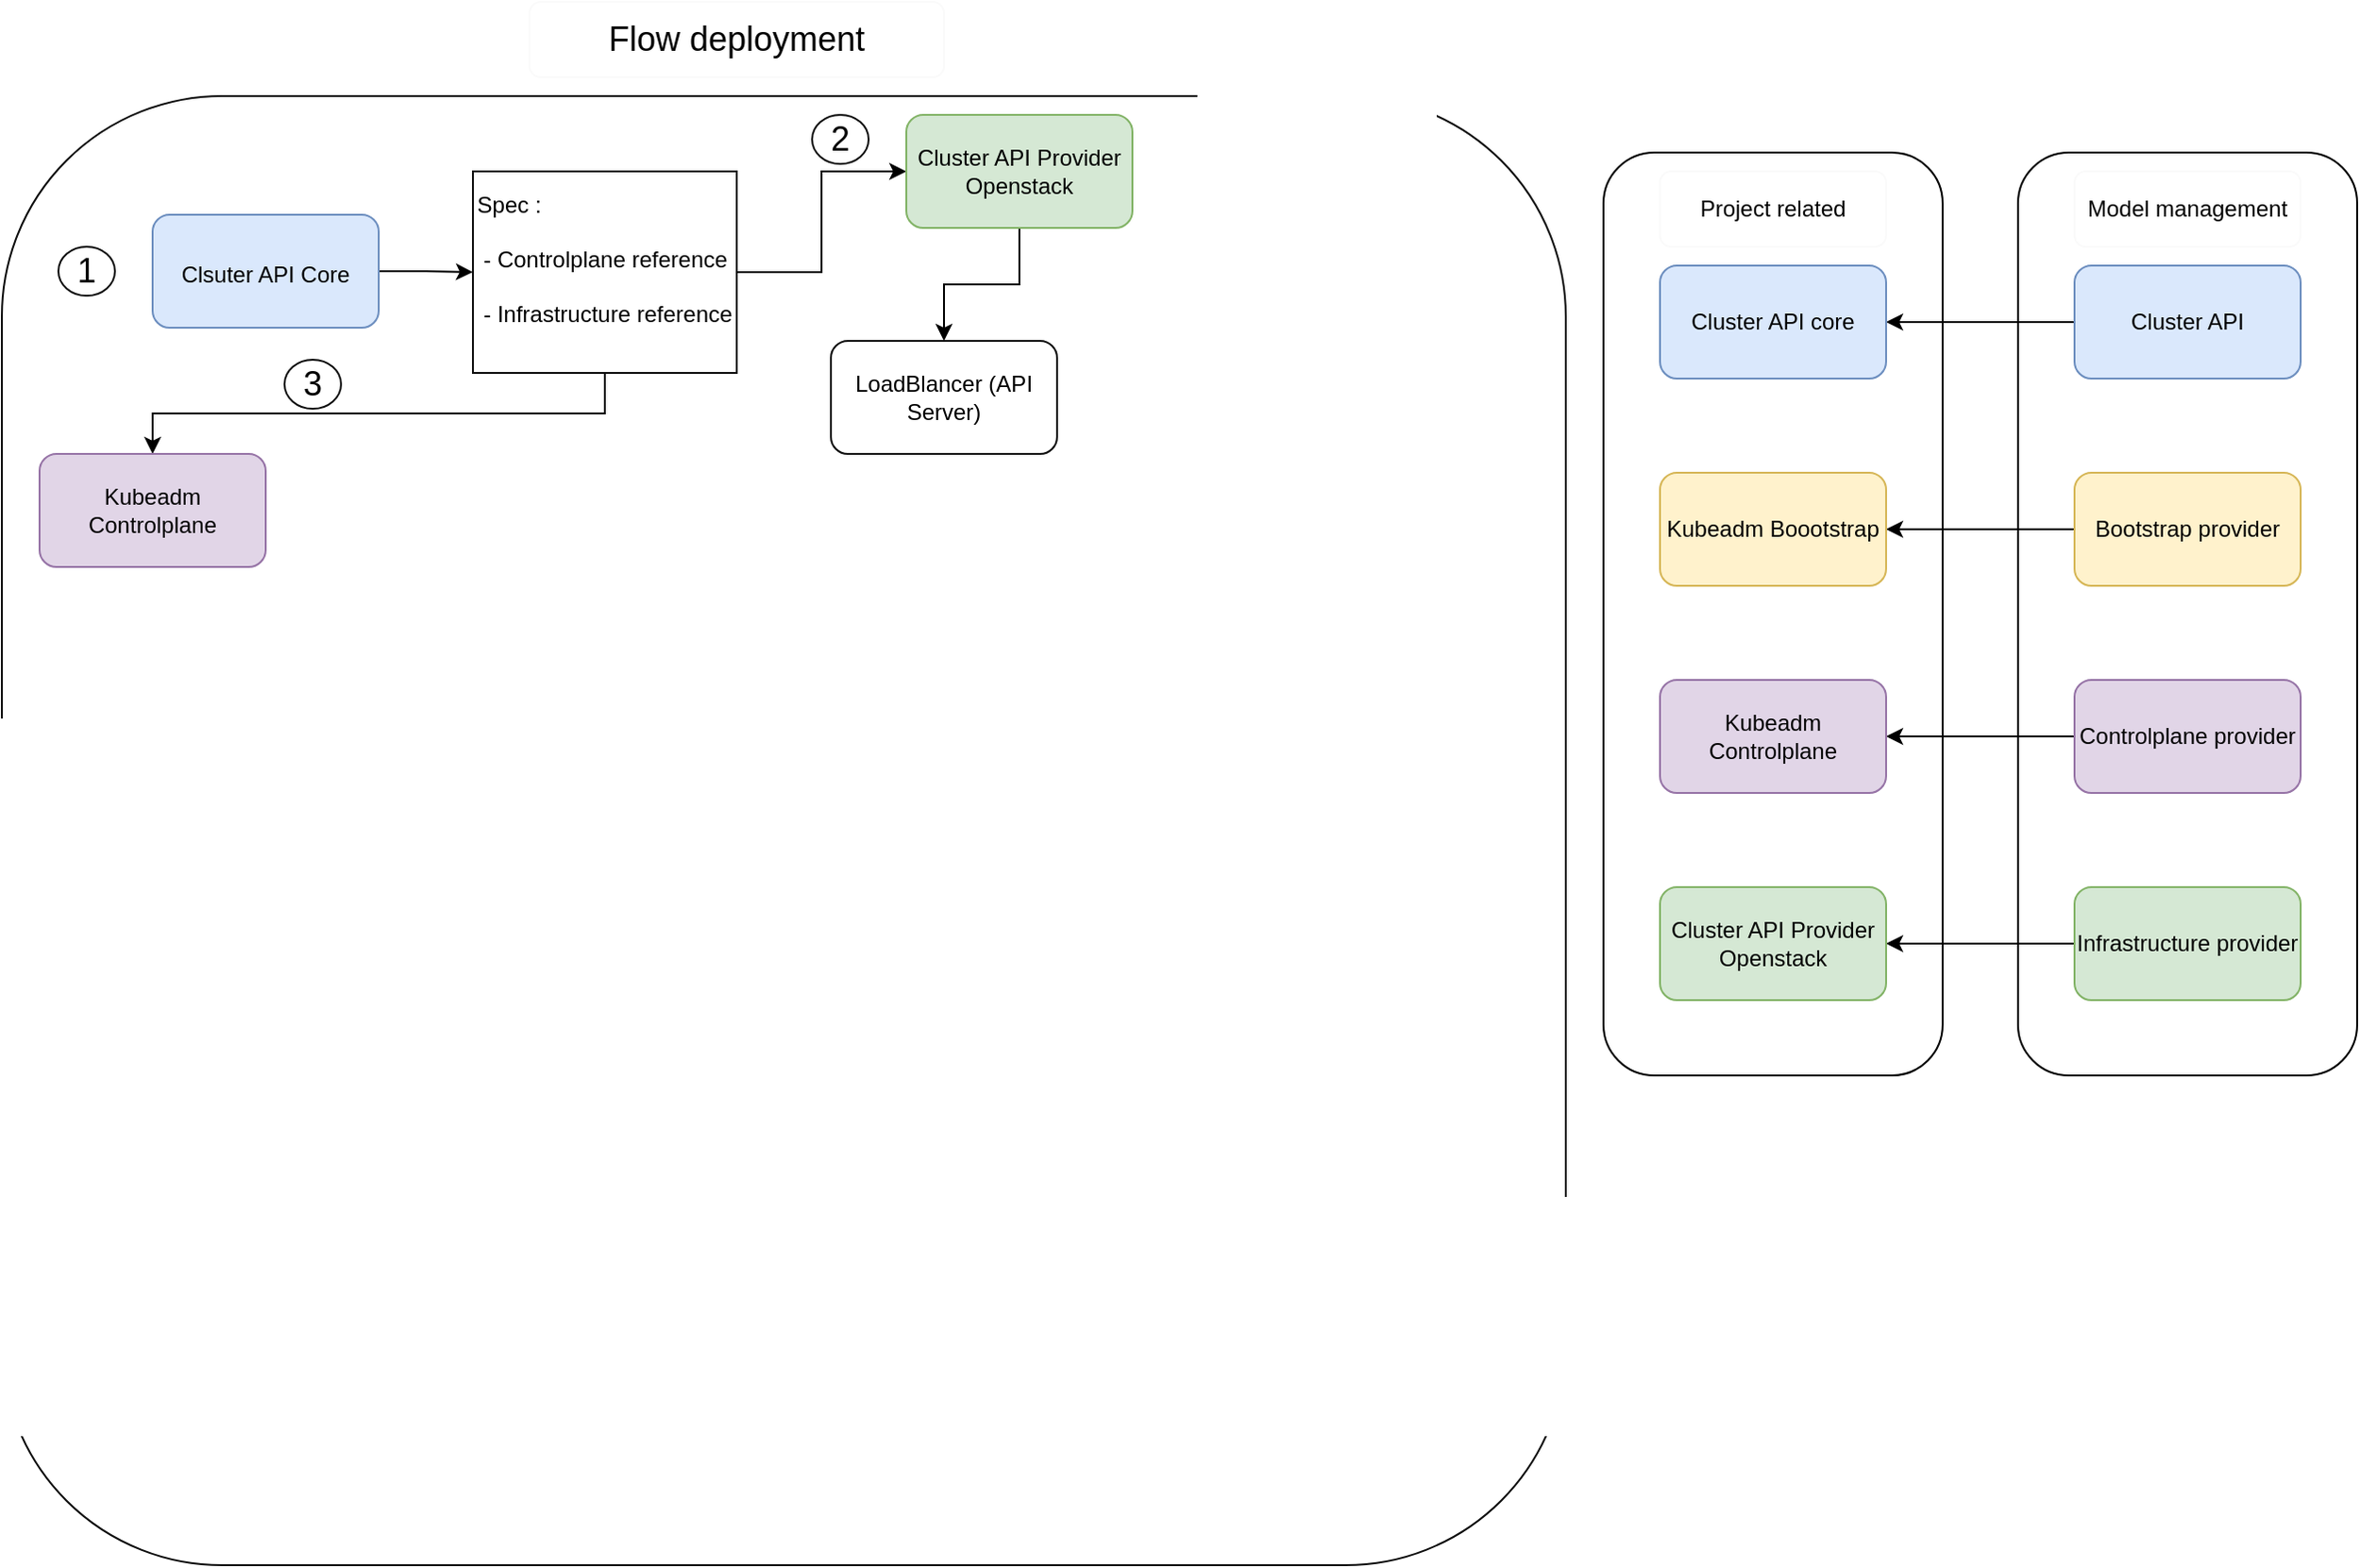 <mxfile version="20.5.1" type="github"><diagram id="ckF89f23HVO44DXNB2ES" name="Page-1"><mxGraphModel dx="2272" dy="1977" grid="1" gridSize="10" guides="1" tooltips="1" connect="1" arrows="1" fold="1" page="1" pageScale="1" pageWidth="850" pageHeight="1100" math="0" shadow="0"><root><mxCell id="0"/><mxCell id="1" parent="0"/><mxCell id="fyvyXo7SHXgF6kiXvZ8K-14" value="" style="rounded=1;whiteSpace=wrap;html=1;" vertex="1" parent="1"><mxGeometry x="630" y="30" width="180" height="490" as="geometry"/></mxCell><mxCell id="fyvyXo7SHXgF6kiXvZ8K-1" value="" style="rounded=1;whiteSpace=wrap;html=1;" vertex="1" parent="1"><mxGeometry x="850" y="30" width="180" height="490" as="geometry"/></mxCell><mxCell id="fyvyXo7SHXgF6kiXvZ8K-10" style="edgeStyle=orthogonalEdgeStyle;rounded=0;orthogonalLoop=1;jettySize=auto;html=1;entryX=1;entryY=0.5;entryDx=0;entryDy=0;" edge="1" parent="1" source="fyvyXo7SHXgF6kiXvZ8K-2" target="fyvyXo7SHXgF6kiXvZ8K-6"><mxGeometry relative="1" as="geometry"/></mxCell><mxCell id="fyvyXo7SHXgF6kiXvZ8K-2" value="Cluster API" style="rounded=1;whiteSpace=wrap;html=1;fillColor=#dae8fc;strokeColor=#6c8ebf;" vertex="1" parent="1"><mxGeometry x="880" y="90" width="120" height="60" as="geometry"/></mxCell><mxCell id="fyvyXo7SHXgF6kiXvZ8K-11" style="edgeStyle=orthogonalEdgeStyle;rounded=0;orthogonalLoop=1;jettySize=auto;html=1;entryX=1;entryY=0.5;entryDx=0;entryDy=0;" edge="1" parent="1" source="fyvyXo7SHXgF6kiXvZ8K-3" target="fyvyXo7SHXgF6kiXvZ8K-7"><mxGeometry relative="1" as="geometry"/></mxCell><mxCell id="fyvyXo7SHXgF6kiXvZ8K-3" value="Bootstrap provider" style="rounded=1;whiteSpace=wrap;html=1;fillColor=#fff2cc;strokeColor=#d6b656;" vertex="1" parent="1"><mxGeometry x="880" y="200" width="120" height="60" as="geometry"/></mxCell><mxCell id="fyvyXo7SHXgF6kiXvZ8K-12" style="edgeStyle=orthogonalEdgeStyle;rounded=0;orthogonalLoop=1;jettySize=auto;html=1;entryX=1;entryY=0.5;entryDx=0;entryDy=0;" edge="1" parent="1" source="fyvyXo7SHXgF6kiXvZ8K-4" target="fyvyXo7SHXgF6kiXvZ8K-8"><mxGeometry relative="1" as="geometry"/></mxCell><mxCell id="fyvyXo7SHXgF6kiXvZ8K-4" value="Controlplane provider" style="rounded=1;whiteSpace=wrap;html=1;fillColor=#e1d5e7;strokeColor=#9673a6;" vertex="1" parent="1"><mxGeometry x="880" y="310" width="120" height="60" as="geometry"/></mxCell><mxCell id="fyvyXo7SHXgF6kiXvZ8K-13" style="edgeStyle=orthogonalEdgeStyle;rounded=0;orthogonalLoop=1;jettySize=auto;html=1;" edge="1" parent="1" source="fyvyXo7SHXgF6kiXvZ8K-5" target="fyvyXo7SHXgF6kiXvZ8K-9"><mxGeometry relative="1" as="geometry"/></mxCell><mxCell id="fyvyXo7SHXgF6kiXvZ8K-5" value="Infrastructure provider" style="rounded=1;whiteSpace=wrap;html=1;fillColor=#d5e8d4;strokeColor=#82b366;" vertex="1" parent="1"><mxGeometry x="880" y="420" width="120" height="60" as="geometry"/></mxCell><mxCell id="fyvyXo7SHXgF6kiXvZ8K-6" value="Cluster API core" style="rounded=1;whiteSpace=wrap;html=1;fillColor=#dae8fc;strokeColor=#6c8ebf;" vertex="1" parent="1"><mxGeometry x="660" y="90" width="120" height="60" as="geometry"/></mxCell><mxCell id="fyvyXo7SHXgF6kiXvZ8K-7" value="Kubeadm Boootstrap" style="rounded=1;whiteSpace=wrap;html=1;fillColor=#fff2cc;strokeColor=#d6b656;" vertex="1" parent="1"><mxGeometry x="660" y="200" width="120" height="60" as="geometry"/></mxCell><mxCell id="fyvyXo7SHXgF6kiXvZ8K-8" value="Kubeadm Controlplane" style="rounded=1;whiteSpace=wrap;html=1;fillColor=#e1d5e7;strokeColor=#9673a6;" vertex="1" parent="1"><mxGeometry x="660" y="310" width="120" height="60" as="geometry"/></mxCell><mxCell id="fyvyXo7SHXgF6kiXvZ8K-9" value="Cluster API Provider Openstack" style="rounded=1;whiteSpace=wrap;html=1;fillColor=#d5e8d4;strokeColor=#82b366;" vertex="1" parent="1"><mxGeometry x="660" y="420" width="120" height="60" as="geometry"/></mxCell><mxCell id="fyvyXo7SHXgF6kiXvZ8K-16" value="Project related" style="rounded=1;whiteSpace=wrap;html=1;strokeColor=#FAFAFA;" vertex="1" parent="1"><mxGeometry x="660" y="40" width="120" height="40" as="geometry"/></mxCell><mxCell id="fyvyXo7SHXgF6kiXvZ8K-17" value="Model management" style="rounded=1;whiteSpace=wrap;html=1;strokeColor=#FAFAFA;" vertex="1" parent="1"><mxGeometry x="880" y="40" width="120" height="40" as="geometry"/></mxCell><mxCell id="fyvyXo7SHXgF6kiXvZ8K-18" value="" style="rounded=1;whiteSpace=wrap;html=1;strokeColor=#0D0D0D;" vertex="1" parent="1"><mxGeometry x="-220" width="830" height="780" as="geometry"/></mxCell><mxCell id="fyvyXo7SHXgF6kiXvZ8K-19" value="&lt;font style=&quot;font-size: 18px;&quot;&gt;Flow deployment&lt;/font&gt;" style="rounded=1;whiteSpace=wrap;html=1;strokeColor=#FAFAFA;" vertex="1" parent="1"><mxGeometry x="60" y="-50" width="220" height="40" as="geometry"/></mxCell><mxCell id="fyvyXo7SHXgF6kiXvZ8K-29" style="edgeStyle=orthogonalEdgeStyle;rounded=0;orthogonalLoop=1;jettySize=auto;html=1;exitX=1;exitY=0.5;exitDx=0;exitDy=0;entryX=0;entryY=0.5;entryDx=0;entryDy=0;fontSize=12;" edge="1" parent="1" source="fyvyXo7SHXgF6kiXvZ8K-20" target="fyvyXo7SHXgF6kiXvZ8K-28"><mxGeometry relative="1" as="geometry"/></mxCell><mxCell id="fyvyXo7SHXgF6kiXvZ8K-20" value="&lt;font style=&quot;font-size: 12px;&quot;&gt;Clsuter API Core&lt;/font&gt;" style="rounded=1;whiteSpace=wrap;html=1;strokeColor=#6c8ebf;fontSize=18;fillColor=#dae8fc;" vertex="1" parent="1"><mxGeometry x="-140" y="63" width="120" height="60" as="geometry"/></mxCell><mxCell id="fyvyXo7SHXgF6kiXvZ8K-21" value="1" style="ellipse;whiteSpace=wrap;html=1;strokeColor=#0D0D0D;fontSize=18;" vertex="1" parent="1"><mxGeometry x="-190" y="80" width="30" height="26" as="geometry"/></mxCell><mxCell id="fyvyXo7SHXgF6kiXvZ8K-36" style="edgeStyle=orthogonalEdgeStyle;rounded=0;orthogonalLoop=1;jettySize=auto;html=1;exitX=0.5;exitY=1;exitDx=0;exitDy=0;entryX=0.5;entryY=0;entryDx=0;entryDy=0;fontSize=12;" edge="1" parent="1" source="fyvyXo7SHXgF6kiXvZ8K-28" target="fyvyXo7SHXgF6kiXvZ8K-31"><mxGeometry relative="1" as="geometry"/></mxCell><mxCell id="fyvyXo7SHXgF6kiXvZ8K-37" style="edgeStyle=orthogonalEdgeStyle;rounded=0;orthogonalLoop=1;jettySize=auto;html=1;exitX=1;exitY=0.5;exitDx=0;exitDy=0;entryX=0;entryY=0.5;entryDx=0;entryDy=0;fontSize=12;" edge="1" parent="1" source="fyvyXo7SHXgF6kiXvZ8K-28" target="fyvyXo7SHXgF6kiXvZ8K-32"><mxGeometry relative="1" as="geometry"/></mxCell><mxCell id="fyvyXo7SHXgF6kiXvZ8K-28" value="&lt;div style=&quot;text-align: justify;&quot;&gt;Spec :&amp;nbsp;&lt;/div&gt;&lt;div style=&quot;text-align: justify;&quot;&gt;&lt;span style=&quot;background-color: initial;&quot;&gt;&lt;br&gt;&lt;/span&gt;&lt;/div&gt;&lt;div style=&quot;text-align: justify;&quot;&gt;&lt;span style=&quot;background-color: initial;&quot;&gt;&amp;nbsp;- Controlplane reference&lt;/span&gt;&lt;br&gt;&lt;/div&gt;&lt;div style=&quot;text-align: justify;&quot;&gt;&amp;nbsp;&lt;/div&gt;&lt;div style=&quot;text-align: justify;&quot;&gt;&amp;nbsp;- Infrastructure reference&lt;/div&gt;&lt;div style=&quot;text-align: justify;&quot;&gt;&lt;br&gt;&lt;/div&gt;" style="rounded=0;whiteSpace=wrap;html=1;strokeColor=#0D0D0D;fontSize=12;" vertex="1" parent="1"><mxGeometry x="30" y="40" width="140" height="107" as="geometry"/></mxCell><mxCell id="fyvyXo7SHXgF6kiXvZ8K-31" value="Kubeadm Controlplane" style="rounded=1;whiteSpace=wrap;html=1;fillColor=#e1d5e7;strokeColor=#9673a6;" vertex="1" parent="1"><mxGeometry x="-200" y="190" width="120" height="60" as="geometry"/></mxCell><mxCell id="fyvyXo7SHXgF6kiXvZ8K-41" style="edgeStyle=orthogonalEdgeStyle;rounded=0;orthogonalLoop=1;jettySize=auto;html=1;exitX=0.5;exitY=1;exitDx=0;exitDy=0;entryX=0.5;entryY=0;entryDx=0;entryDy=0;fontSize=12;" edge="1" parent="1" source="fyvyXo7SHXgF6kiXvZ8K-32" target="fyvyXo7SHXgF6kiXvZ8K-40"><mxGeometry relative="1" as="geometry"/></mxCell><mxCell id="fyvyXo7SHXgF6kiXvZ8K-32" value="Cluster API Provider Openstack" style="rounded=1;whiteSpace=wrap;html=1;fillColor=#d5e8d4;strokeColor=#82b366;" vertex="1" parent="1"><mxGeometry x="260" y="10" width="120" height="60" as="geometry"/></mxCell><mxCell id="fyvyXo7SHXgF6kiXvZ8K-38" value="2" style="ellipse;whiteSpace=wrap;html=1;strokeColor=#0D0D0D;fontSize=18;" vertex="1" parent="1"><mxGeometry x="210" y="10" width="30" height="26" as="geometry"/></mxCell><mxCell id="fyvyXo7SHXgF6kiXvZ8K-39" value="3" style="ellipse;whiteSpace=wrap;html=1;strokeColor=#0D0D0D;fontSize=18;" vertex="1" parent="1"><mxGeometry x="-70" y="140" width="30" height="26" as="geometry"/></mxCell><mxCell id="fyvyXo7SHXgF6kiXvZ8K-40" value="LoadBlancer (API Server)" style="rounded=1;whiteSpace=wrap;html=1;strokeColor=#0D0D0D;fontSize=12;" vertex="1" parent="1"><mxGeometry x="220" y="130" width="120" height="60" as="geometry"/></mxCell></root></mxGraphModel></diagram></mxfile>